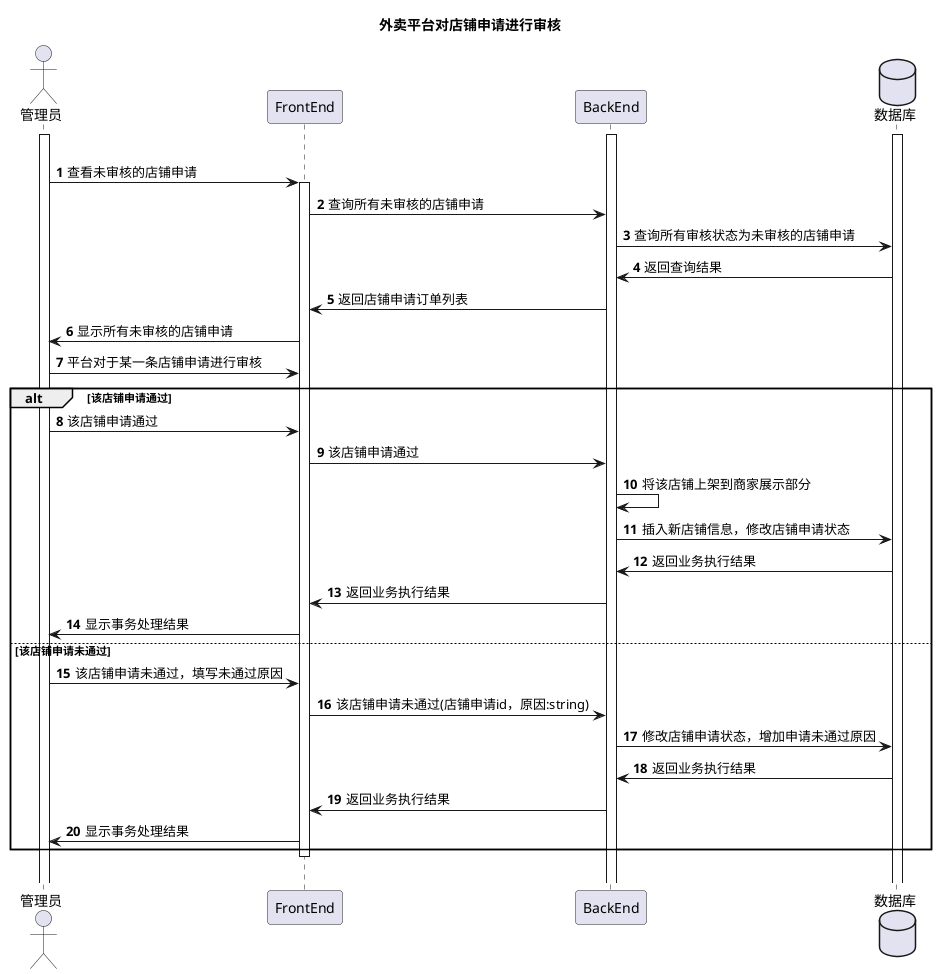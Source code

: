 @startuml
'https://plantuml.com/sequence-diagram

autonumber
title 外卖平台对店铺申请进行审核

actor 管理员
activate 管理员
participant FrontEnd order 2
participant BackEnd order 3
activate BackEnd
database 数据库 order 6

activate 数据库
|||
管理员 -> FrontEnd:查看未审核的店铺申请
activate FrontEnd
FrontEnd->BackEnd:查询所有未审核的店铺申请
BackEnd->数据库:查询所有审核状态为未审核的店铺申请
数据库 -> BackEnd:返回查询结果
BackEnd->FrontEnd:返回店铺申请订单列表
FrontEnd ->管理员:显示所有未审核的店铺申请
管理员 ->FrontEnd:平台对于某一条店铺申请进行审核
alt 该店铺申请通过
管理员 ->FrontEnd:该店铺申请通过
FrontEnd->BackEnd:该店铺申请通过
BackEnd->BackEnd:将该店铺上架到商家展示部分
BackEnd->数据库:插入新店铺信息，修改店铺申请状态
数据库->BackEnd:返回业务执行结果
BackEnd->FrontEnd:返回业务执行结果
FrontEnd->管理员:显示事务处理结果
else 该店铺申请未通过
管理员 ->FrontEnd:该店铺申请未通过，填写未通过原因
FrontEnd->BackEnd:该店铺申请未通过(店铺申请id，原因:string)
BackEnd->数据库:修改店铺申请状态，增加申请未通过原因
数据库->BackEnd:返回业务执行结果
BackEnd->FrontEnd:返回业务执行结果
FrontEnd->管理员:显示事务处理结果
end

deactivate FrontEnd
|||
@enduml